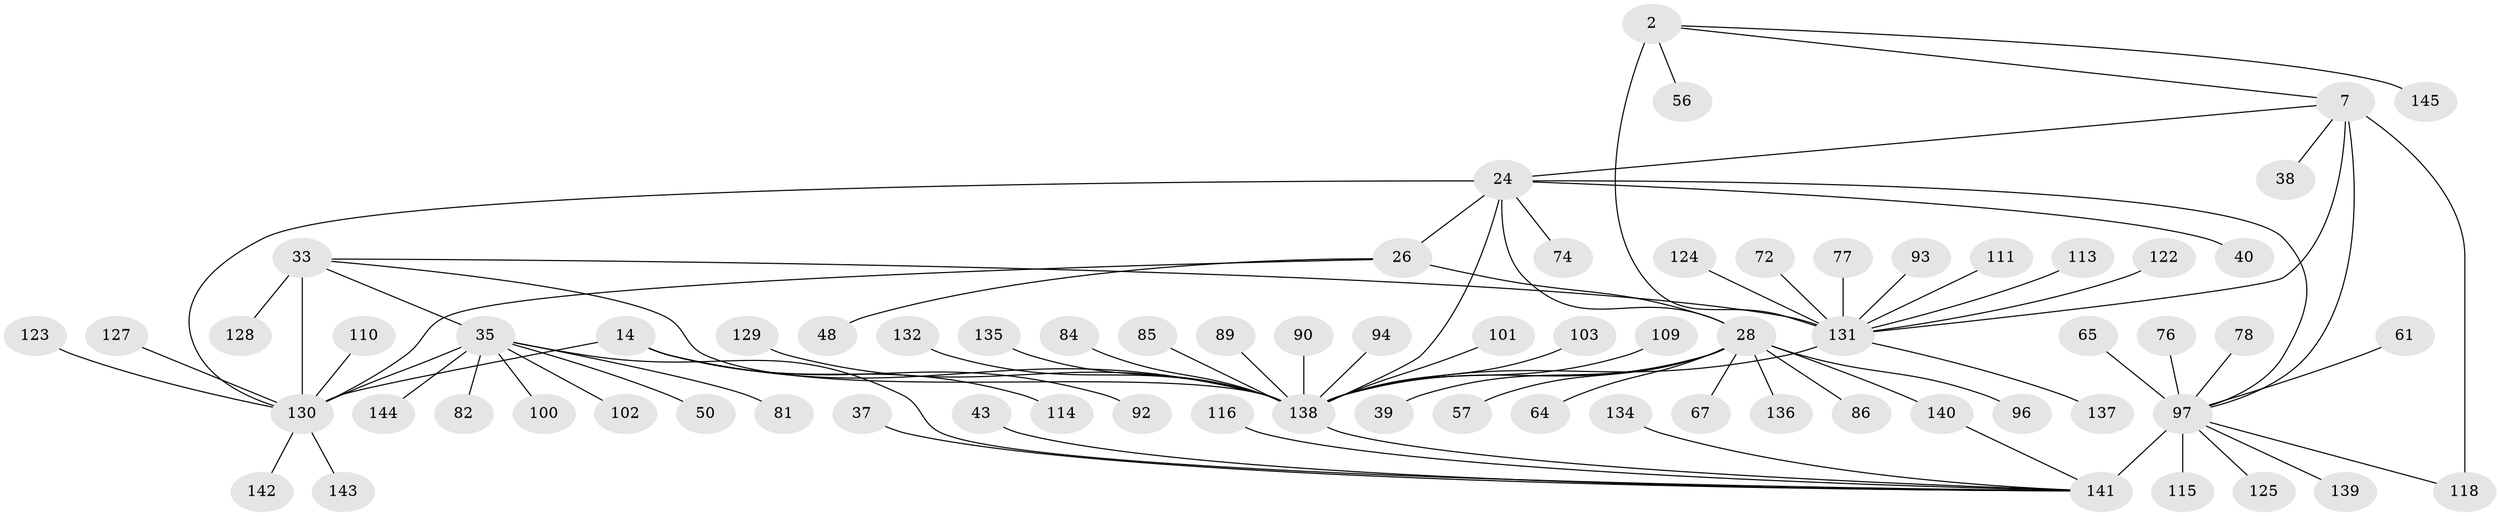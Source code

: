 // original degree distribution, {8: 0.041379310344827586, 6: 0.013793103448275862, 10: 0.04827586206896552, 13: 0.013793103448275862, 9: 0.05517241379310345, 12: 0.013793103448275862, 14: 0.013793103448275862, 7: 0.020689655172413793, 11: 0.020689655172413793, 2: 0.15172413793103448, 1: 0.5655172413793104, 3: 0.041379310344827586}
// Generated by graph-tools (version 1.1) at 2025/54/03/09/25 04:54:24]
// undirected, 72 vertices, 85 edges
graph export_dot {
graph [start="1"]
  node [color=gray90,style=filled];
  2 [super="+1"];
  7 [super="+5"];
  14 [super="+9"];
  24 [super="+23"];
  26 [super="+22"];
  28 [super="+25+27"];
  33 [super="+29"];
  35 [super="+30"];
  37;
  38;
  39;
  40;
  43;
  48;
  50;
  56;
  57 [super="+46"];
  61;
  64;
  65;
  67;
  72 [super="+36"];
  74;
  76;
  77;
  78 [super="+53"];
  81;
  82;
  84;
  85;
  86;
  89;
  90;
  92;
  93;
  94;
  96 [super="+83"];
  97 [super="+21+60"];
  100;
  101;
  102;
  103 [super="+91"];
  109;
  110;
  111;
  113;
  114;
  115;
  116 [super="+62"];
  118 [super="+112"];
  122 [super="+58"];
  123;
  124;
  125;
  127;
  128;
  129;
  130 [super="+34+41+51+63+87+105+98+107"];
  131 [super="+66+68+69"];
  132;
  134;
  135;
  136;
  137 [super="+52"];
  138 [super="+133+13+121+55+59+70+73+75+106+79"];
  139;
  140;
  141 [super="+117+19+88+95+120+18"];
  142 [super="+119"];
  143;
  144 [super="+108"];
  145;
  2 -- 7 [weight=4];
  2 -- 145;
  2 -- 56;
  2 -- 131 [weight=6];
  7 -- 118 [weight=2];
  7 -- 24;
  7 -- 38;
  7 -- 131 [weight=6];
  7 -- 97;
  14 -- 114;
  14 -- 92;
  14 -- 138 [weight=10];
  14 -- 130;
  24 -- 26 [weight=4];
  24 -- 28 [weight=6];
  24 -- 74;
  24 -- 40;
  24 -- 97;
  24 -- 138;
  24 -- 130;
  26 -- 28 [weight=6];
  26 -- 48;
  26 -- 130;
  28 -- 64;
  28 -- 67;
  28 -- 136;
  28 -- 86;
  28 -- 39;
  28 -- 138 [weight=5];
  28 -- 140;
  28 -- 57;
  28 -- 96;
  33 -- 35 [weight=4];
  33 -- 128;
  33 -- 130 [weight=6];
  33 -- 131;
  33 -- 138;
  35 -- 50;
  35 -- 81;
  35 -- 100;
  35 -- 102;
  35 -- 82;
  35 -- 141 [weight=2];
  35 -- 144;
  35 -- 130 [weight=6];
  37 -- 141;
  43 -- 141;
  61 -- 97;
  65 -- 97;
  72 -- 131;
  76 -- 97;
  77 -- 131;
  78 -- 97;
  84 -- 138;
  85 -- 138;
  89 -- 138;
  90 -- 138;
  93 -- 131;
  94 -- 138;
  97 -- 139;
  97 -- 141 [weight=12];
  97 -- 115;
  97 -- 125;
  97 -- 118;
  101 -- 138;
  103 -- 138;
  109 -- 138;
  110 -- 130;
  111 -- 131;
  113 -- 131;
  116 -- 141;
  122 -- 131;
  123 -- 130;
  124 -- 131;
  127 -- 130;
  129 -- 138;
  130 -- 142;
  130 -- 143;
  131 -- 137;
  131 -- 138 [weight=2];
  132 -- 138;
  134 -- 141;
  135 -- 138;
  138 -- 141 [weight=3];
  140 -- 141;
}
